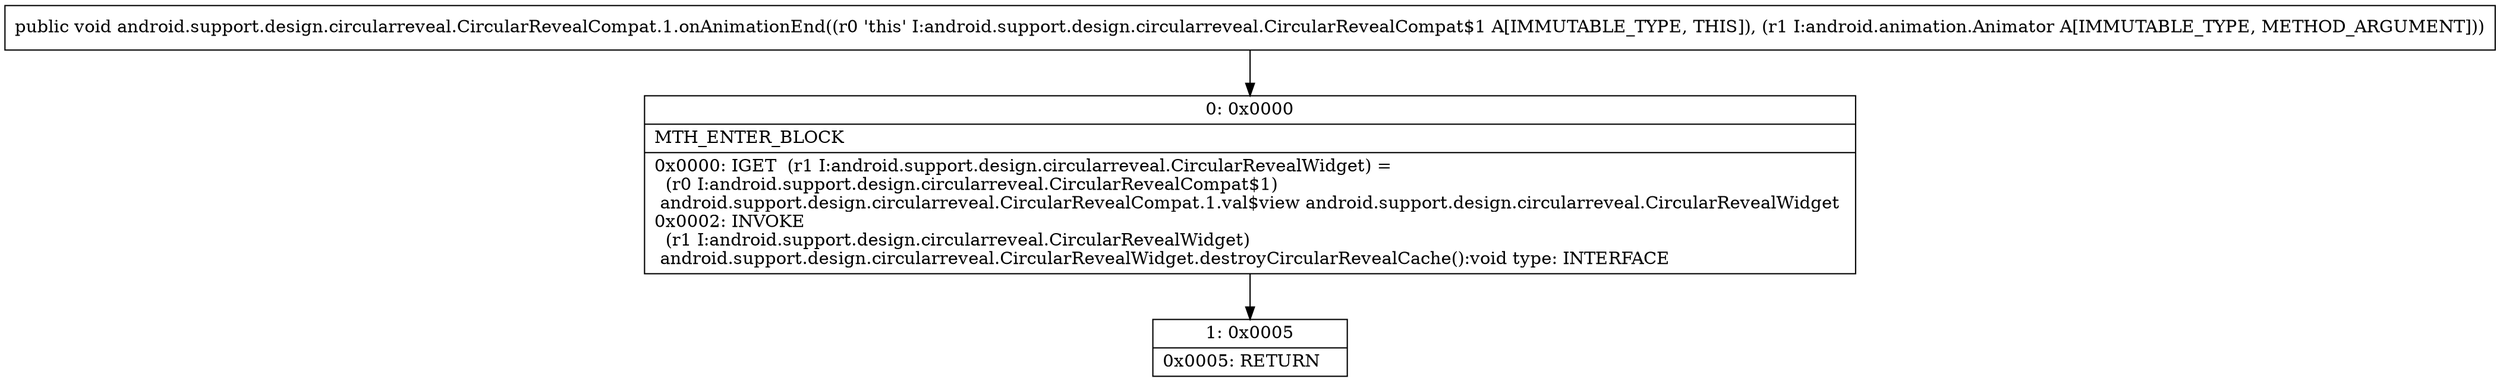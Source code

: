 digraph "CFG forandroid.support.design.circularreveal.CircularRevealCompat.1.onAnimationEnd(Landroid\/animation\/Animator;)V" {
Node_0 [shape=record,label="{0\:\ 0x0000|MTH_ENTER_BLOCK\l|0x0000: IGET  (r1 I:android.support.design.circularreveal.CircularRevealWidget) = \l  (r0 I:android.support.design.circularreveal.CircularRevealCompat$1)\l android.support.design.circularreveal.CircularRevealCompat.1.val$view android.support.design.circularreveal.CircularRevealWidget \l0x0002: INVOKE  \l  (r1 I:android.support.design.circularreveal.CircularRevealWidget)\l android.support.design.circularreveal.CircularRevealWidget.destroyCircularRevealCache():void type: INTERFACE \l}"];
Node_1 [shape=record,label="{1\:\ 0x0005|0x0005: RETURN   \l}"];
MethodNode[shape=record,label="{public void android.support.design.circularreveal.CircularRevealCompat.1.onAnimationEnd((r0 'this' I:android.support.design.circularreveal.CircularRevealCompat$1 A[IMMUTABLE_TYPE, THIS]), (r1 I:android.animation.Animator A[IMMUTABLE_TYPE, METHOD_ARGUMENT])) }"];
MethodNode -> Node_0;
Node_0 -> Node_1;
}

